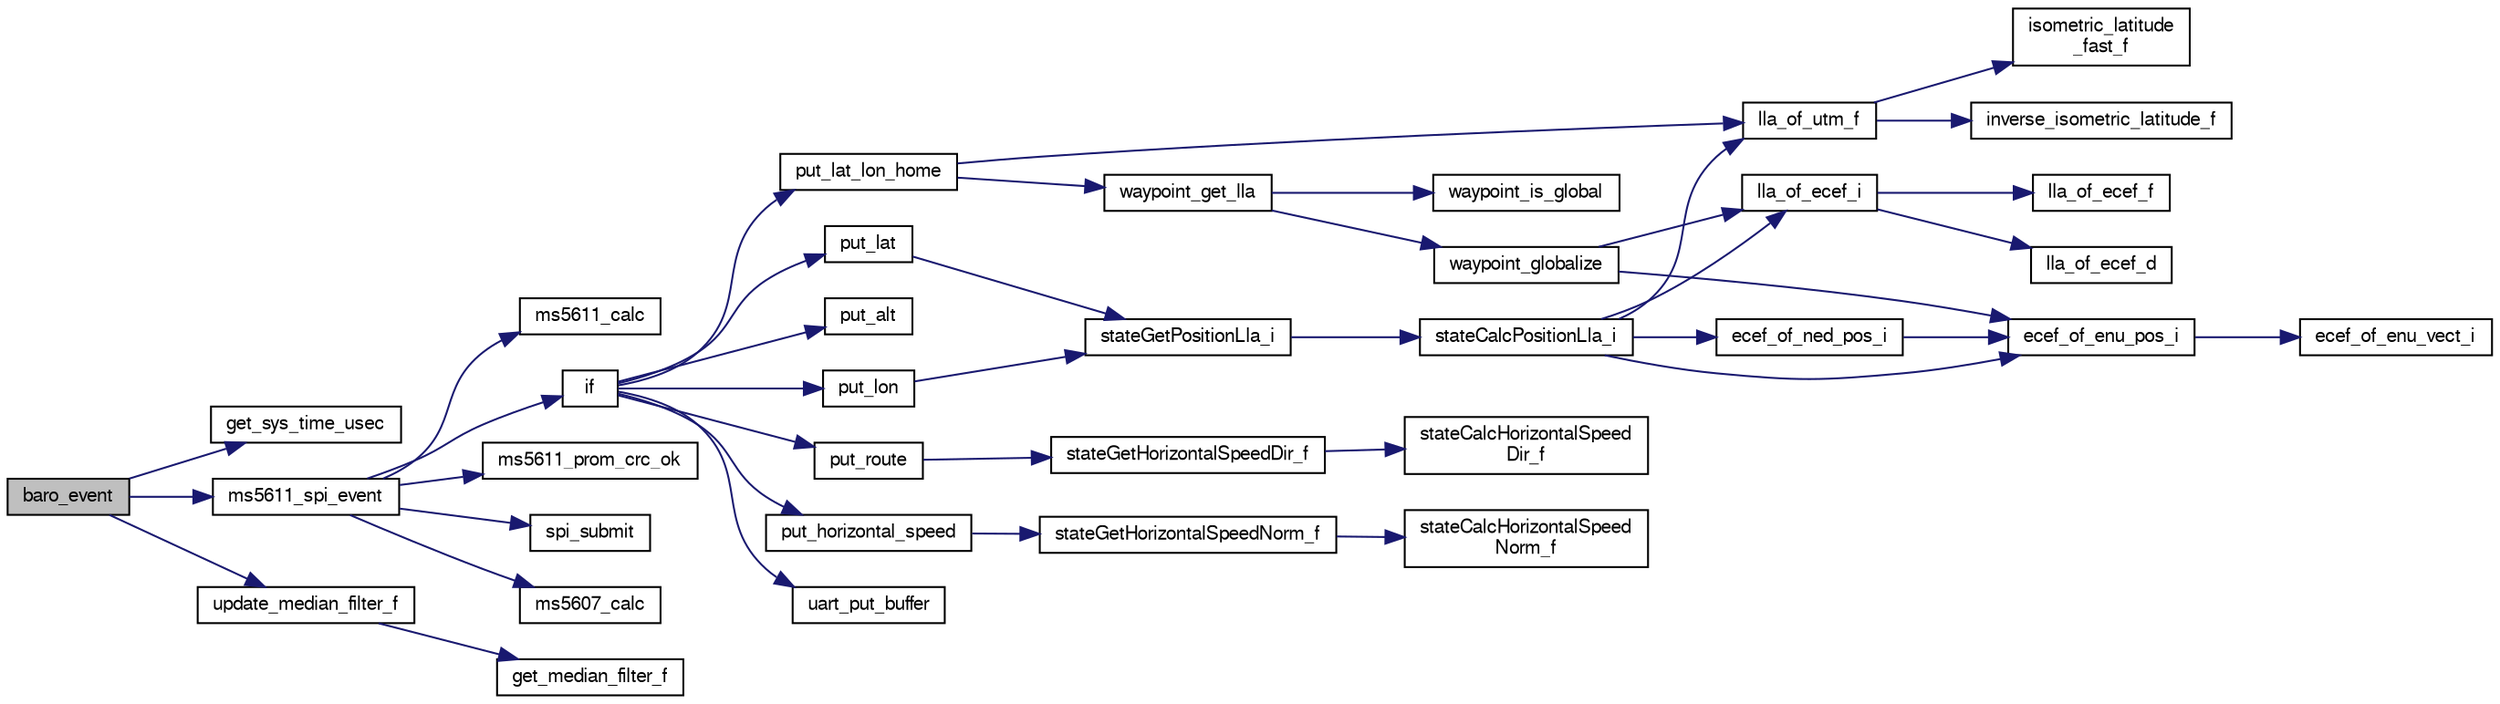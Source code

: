 digraph "baro_event"
{
  edge [fontname="FreeSans",fontsize="10",labelfontname="FreeSans",labelfontsize="10"];
  node [fontname="FreeSans",fontsize="10",shape=record];
  rankdir="LR";
  Node1 [label="baro_event",height=0.2,width=0.4,color="black", fillcolor="grey75", style="filled", fontcolor="black"];
  Node1 -> Node2 [color="midnightblue",fontsize="10",style="solid",fontname="FreeSans"];
  Node2 [label="get_sys_time_usec",height=0.2,width=0.4,color="black", fillcolor="white", style="filled",URL="$chibios_2mcu__periph_2sys__time__arch_8c.html#a7ddfef1f78a56c6b4c4c536b5d670bfb",tooltip="Get the time in microseconds since startup. "];
  Node1 -> Node3 [color="midnightblue",fontsize="10",style="solid",fontname="FreeSans"];
  Node3 [label="ms5611_spi_event",height=0.2,width=0.4,color="black", fillcolor="white", style="filled",URL="$ms5611__spi_8c.html#a7b23274ad291a9e686044d66f378d91d"];
  Node3 -> Node4 [color="midnightblue",fontsize="10",style="solid",fontname="FreeSans"];
  Node4 [label="spi_submit",height=0.2,width=0.4,color="black", fillcolor="white", style="filled",URL="$group__spi.html#ga5d383931766cb373ebad0b8bc26d439d",tooltip="Submit SPI transaction. "];
  Node3 -> Node5 [color="midnightblue",fontsize="10",style="solid",fontname="FreeSans"];
  Node5 [label="ms5607_calc",height=0.2,width=0.4,color="black", fillcolor="white", style="filled",URL="$ms5611_8c.html#a6dea78d3cbdf03549f9d15b920089ff1",tooltip="Calculate temperature and compensated pressure for MS5607. "];
  Node3 -> Node6 [color="midnightblue",fontsize="10",style="solid",fontname="FreeSans"];
  Node6 [label="ms5611_calc",height=0.2,width=0.4,color="black", fillcolor="white", style="filled",URL="$ms5611_8c.html#ae3efc8f29a1b06b12e734be3ab9b5eb4",tooltip="Calculate temperature and compensated pressure for MS5611. "];
  Node3 -> Node7 [color="midnightblue",fontsize="10",style="solid",fontname="FreeSans"];
  Node7 [label="if",height=0.2,width=0.4,color="black", fillcolor="white", style="filled",URL="$e__identification__fr_8c.html#a92cffae21318c1d983c63f3afa2a8d87"];
  Node7 -> Node8 [color="midnightblue",fontsize="10",style="solid",fontname="FreeSans"];
  Node8 [label="put_lat",height=0.2,width=0.4,color="black", fillcolor="white", style="filled",URL="$e__identification__fr_8c.html#abe4d49e345383266eb45de2d01dc9998"];
  Node8 -> Node9 [color="midnightblue",fontsize="10",style="solid",fontname="FreeSans"];
  Node9 [label="stateGetPositionLla_i",height=0.2,width=0.4,color="black", fillcolor="white", style="filled",URL="$group__state__position.html#ga99473409b740a26c0e2b9a5bd8e9defb",tooltip="Get position in LLA coordinates (int). "];
  Node9 -> Node10 [color="midnightblue",fontsize="10",style="solid",fontname="FreeSans"];
  Node10 [label="stateCalcPositionLla_i",height=0.2,width=0.4,color="black", fillcolor="white", style="filled",URL="$group__state__position.html#gad0fedf046f198eace06305e56fc7a0f8",tooltip="Calculate LLA (int) from any other available representation. "];
  Node10 -> Node11 [color="midnightblue",fontsize="10",style="solid",fontname="FreeSans"];
  Node11 [label="lla_of_ecef_i",height=0.2,width=0.4,color="black", fillcolor="white", style="filled",URL="$group__math__geodetic__int.html#gaea47a32071c2427f895fcb1df32c4e23",tooltip="Convert a ECEF to LLA. "];
  Node11 -> Node12 [color="midnightblue",fontsize="10",style="solid",fontname="FreeSans"];
  Node12 [label="lla_of_ecef_f",height=0.2,width=0.4,color="black", fillcolor="white", style="filled",URL="$pprz__geodetic__float_8c.html#adecd186d51b41b09f0cad928c0d2f68e"];
  Node11 -> Node13 [color="midnightblue",fontsize="10",style="solid",fontname="FreeSans"];
  Node13 [label="lla_of_ecef_d",height=0.2,width=0.4,color="black", fillcolor="white", style="filled",URL="$group__math__geodetic__double.html#ga9d3464ccabcd97db9fb4e1c7d25dfe16"];
  Node10 -> Node14 [color="midnightblue",fontsize="10",style="solid",fontname="FreeSans"];
  Node14 [label="lla_of_utm_f",height=0.2,width=0.4,color="black", fillcolor="white", style="filled",URL="$pprz__geodetic__float_8c.html#a30c2e47ec9a898079c04e8b08496b455"];
  Node14 -> Node15 [color="midnightblue",fontsize="10",style="solid",fontname="FreeSans"];
  Node15 [label="isometric_latitude\l_fast_f",height=0.2,width=0.4,color="black", fillcolor="white", style="filled",URL="$pprz__geodetic__float_8c.html#a21ea1b369f7d4abd984fb89c488dde24"];
  Node14 -> Node16 [color="midnightblue",fontsize="10",style="solid",fontname="FreeSans"];
  Node16 [label="inverse_isometric_latitude_f",height=0.2,width=0.4,color="black", fillcolor="white", style="filled",URL="$pprz__geodetic__float_8c.html#a28b6e05c87f50f1e5290e36407095fb6"];
  Node10 -> Node17 [color="midnightblue",fontsize="10",style="solid",fontname="FreeSans"];
  Node17 [label="ecef_of_ned_pos_i",height=0.2,width=0.4,color="black", fillcolor="white", style="filled",URL="$group__math__geodetic__int.html#gaf92579b72a2adb1aaac73fae89553fca",tooltip="Convert a local NED position to ECEF. "];
  Node17 -> Node18 [color="midnightblue",fontsize="10",style="solid",fontname="FreeSans"];
  Node18 [label="ecef_of_enu_pos_i",height=0.2,width=0.4,color="black", fillcolor="white", style="filled",URL="$group__math__geodetic__int.html#gaaeff7441301129ca712e828b9b4f474e",tooltip="Convert a local ENU position to ECEF. "];
  Node18 -> Node19 [color="midnightblue",fontsize="10",style="solid",fontname="FreeSans"];
  Node19 [label="ecef_of_enu_vect_i",height=0.2,width=0.4,color="black", fillcolor="white", style="filled",URL="$group__math__geodetic__int.html#gaabe6e63048c95afdffdd4a581dc5f2b8",tooltip="Rotate a vector from ENU to ECEF. "];
  Node10 -> Node18 [color="midnightblue",fontsize="10",style="solid",fontname="FreeSans"];
  Node7 -> Node20 [color="midnightblue",fontsize="10",style="solid",fontname="FreeSans"];
  Node20 [label="put_lon",height=0.2,width=0.4,color="black", fillcolor="white", style="filled",URL="$e__identification__fr_8c.html#a58d75f9f286ae788eb5a93131c69b9cf"];
  Node20 -> Node9 [color="midnightblue",fontsize="10",style="solid",fontname="FreeSans"];
  Node7 -> Node21 [color="midnightblue",fontsize="10",style="solid",fontname="FreeSans"];
  Node21 [label="put_alt",height=0.2,width=0.4,color="black", fillcolor="white", style="filled",URL="$e__identification__fr_8c.html#af46aee3f4ea5943261ce0a748645d5ab"];
  Node7 -> Node22 [color="midnightblue",fontsize="10",style="solid",fontname="FreeSans"];
  Node22 [label="put_lat_lon_home",height=0.2,width=0.4,color="black", fillcolor="white", style="filled",URL="$e__identification__fr_8c.html#ab86f66c5c2a551aabe930fff3a5120d3"];
  Node22 -> Node14 [color="midnightblue",fontsize="10",style="solid",fontname="FreeSans"];
  Node22 -> Node23 [color="midnightblue",fontsize="10",style="solid",fontname="FreeSans"];
  Node23 [label="waypoint_get_lla",height=0.2,width=0.4,color="black", fillcolor="white", style="filled",URL="$subsystems_2navigation_2waypoints_8c.html#a2ed9112b04893275873729d03176f490",tooltip="Get LLA coordinates of waypoint. "];
  Node23 -> Node24 [color="midnightblue",fontsize="10",style="solid",fontname="FreeSans"];
  Node24 [label="waypoint_is_global",height=0.2,width=0.4,color="black", fillcolor="white", style="filled",URL="$subsystems_2navigation_2waypoints_8c.html#a4f584367219ec09db0e1df24c85e7a1b"];
  Node23 -> Node25 [color="midnightblue",fontsize="10",style="solid",fontname="FreeSans"];
  Node25 [label="waypoint_globalize",height=0.2,width=0.4,color="black", fillcolor="white", style="filled",URL="$subsystems_2navigation_2waypoints_8c.html#a10acece8582506367e9e9df3694bf31b",tooltip="update global LLA coordinates from its ENU coordinates "];
  Node25 -> Node18 [color="midnightblue",fontsize="10",style="solid",fontname="FreeSans"];
  Node25 -> Node11 [color="midnightblue",fontsize="10",style="solid",fontname="FreeSans"];
  Node7 -> Node26 [color="midnightblue",fontsize="10",style="solid",fontname="FreeSans"];
  Node26 [label="put_route",height=0.2,width=0.4,color="black", fillcolor="white", style="filled",URL="$e__identification__fr_8c.html#ad697ac22d1fafd997a6033c81aac40c9"];
  Node26 -> Node27 [color="midnightblue",fontsize="10",style="solid",fontname="FreeSans"];
  Node27 [label="stateGetHorizontalSpeedDir_f",height=0.2,width=0.4,color="black", fillcolor="white", style="filled",URL="$group__state__velocity.html#ga6f8b83126a235daea584aa9ce97f7fac",tooltip="Get dir of horizontal ground speed (float). "];
  Node27 -> Node28 [color="midnightblue",fontsize="10",style="solid",fontname="FreeSans"];
  Node28 [label="stateCalcHorizontalSpeed\lDir_f",height=0.2,width=0.4,color="black", fillcolor="white", style="filled",URL="$group__state__velocity.html#gad9b7b6ea39d5a4ee3e824f97204c4bb5"];
  Node7 -> Node29 [color="midnightblue",fontsize="10",style="solid",fontname="FreeSans"];
  Node29 [label="put_horizontal_speed",height=0.2,width=0.4,color="black", fillcolor="white", style="filled",URL="$e__identification__fr_8c.html#ad38b113b8c749a0ad70f3226ce4be6c8"];
  Node29 -> Node30 [color="midnightblue",fontsize="10",style="solid",fontname="FreeSans"];
  Node30 [label="stateGetHorizontalSpeedNorm_f",height=0.2,width=0.4,color="black", fillcolor="white", style="filled",URL="$group__state__velocity.html#ga1396b84069296dc0353f25281a472c08",tooltip="Get norm of horizontal ground speed (float). "];
  Node30 -> Node31 [color="midnightblue",fontsize="10",style="solid",fontname="FreeSans"];
  Node31 [label="stateCalcHorizontalSpeed\lNorm_f",height=0.2,width=0.4,color="black", fillcolor="white", style="filled",URL="$group__state__velocity.html#ga990849172b82f2e3bc1ab9da2395c9c4"];
  Node7 -> Node32 [color="midnightblue",fontsize="10",style="solid",fontname="FreeSans"];
  Node32 [label="uart_put_buffer",height=0.2,width=0.4,color="black", fillcolor="white", style="filled",URL="$chibios_2mcu__periph_2uart__arch_8c.html#aafe5af02ef8bf915fcd76d39896174a3",tooltip="Uart transmit buffer implementation. "];
  Node3 -> Node33 [color="midnightblue",fontsize="10",style="solid",fontname="FreeSans"];
  Node33 [label="ms5611_prom_crc_ok",height=0.2,width=0.4,color="black", fillcolor="white", style="filled",URL="$ms5611_8c.html#aadeaf57da29112210a74857311975e0a",tooltip="Check if CRC of PROM data is OK. "];
  Node1 -> Node34 [color="midnightblue",fontsize="10",style="solid",fontname="FreeSans"];
  Node34 [label="update_median_filter_f",height=0.2,width=0.4,color="black", fillcolor="white", style="filled",URL="$median__filter_8h.html#a299781c28e551a49077251f79ddf6487"];
  Node34 -> Node35 [color="midnightblue",fontsize="10",style="solid",fontname="FreeSans"];
  Node35 [label="get_median_filter_f",height=0.2,width=0.4,color="black", fillcolor="white", style="filled",URL="$median__filter_8h.html#ac22bc67043369c2e3322fbcbbe6b7b3f"];
}

